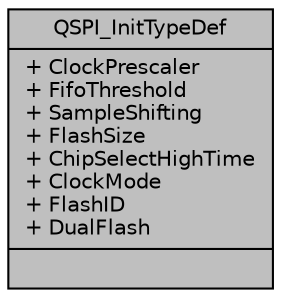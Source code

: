 digraph "QSPI_InitTypeDef"
{
  edge [fontname="Helvetica",fontsize="10",labelfontname="Helvetica",labelfontsize="10"];
  node [fontname="Helvetica",fontsize="10",shape=record];
  Node1 [label="{QSPI_InitTypeDef\n|+ ClockPrescaler\l+ FifoThreshold\l+ SampleShifting\l+ FlashSize\l+ ChipSelectHighTime\l+ ClockMode\l+ FlashID\l+ DualFlash\l|}",height=0.2,width=0.4,color="black", fillcolor="grey75", style="filled", fontcolor="black"];
}
